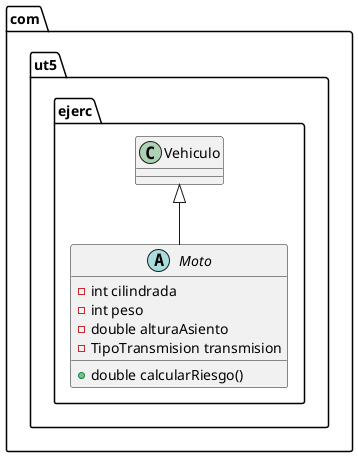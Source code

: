 @startuml
package com.ut5.ejerc {
  abstract class Moto {
    - int cilindrada
    - int peso
    - double alturaAsiento
    - TipoTransmision transmision
    + double calcularRiesgo()
  }
  Vehiculo <|-- Moto
}
@enduml
